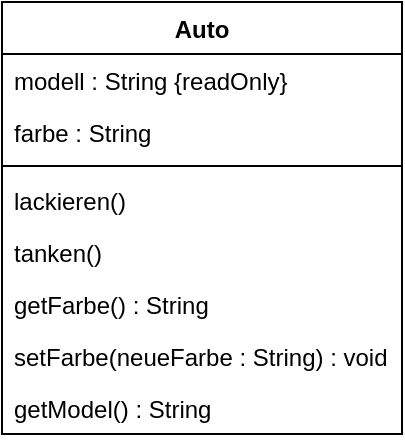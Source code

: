 <mxfile version="12.2.7" type="device" pages="1"><diagram id="aIYWneHh9yT1Cz0JThQu" name="Page-1"><mxGraphModel dx="1422" dy="921" grid="1" gridSize="10" guides="1" tooltips="1" connect="1" arrows="1" fold="1" page="1" pageScale="1" pageWidth="827" pageHeight="1169" math="0" shadow="0"><root><mxCell id="0"/><mxCell id="1" parent="0"/><mxCell id="RfxSVkxjxJ60IjP8c_Dt-1" value="Auto" style="swimlane;fontStyle=1;align=center;verticalAlign=top;childLayout=stackLayout;horizontal=1;startSize=26;horizontalStack=0;resizeParent=1;resizeParentMax=0;resizeLast=0;collapsible=1;marginBottom=0;" vertex="1" parent="1"><mxGeometry x="40" y="40" width="200" height="216" as="geometry"/></mxCell><mxCell id="RfxSVkxjxJ60IjP8c_Dt-2" value="modell : String {readOnly}" style="text;strokeColor=none;fillColor=none;align=left;verticalAlign=top;spacingLeft=4;spacingRight=4;overflow=hidden;rotatable=0;points=[[0,0.5],[1,0.5]];portConstraint=eastwest;" vertex="1" parent="RfxSVkxjxJ60IjP8c_Dt-1"><mxGeometry y="26" width="200" height="26" as="geometry"/></mxCell><mxCell id="RfxSVkxjxJ60IjP8c_Dt-5" value="farbe : String" style="text;strokeColor=none;fillColor=none;align=left;verticalAlign=top;spacingLeft=4;spacingRight=4;overflow=hidden;rotatable=0;points=[[0,0.5],[1,0.5]];portConstraint=eastwest;" vertex="1" parent="RfxSVkxjxJ60IjP8c_Dt-1"><mxGeometry y="52" width="200" height="26" as="geometry"/></mxCell><mxCell id="RfxSVkxjxJ60IjP8c_Dt-3" value="" style="line;strokeWidth=1;fillColor=none;align=left;verticalAlign=middle;spacingTop=-1;spacingLeft=3;spacingRight=3;rotatable=0;labelPosition=right;points=[];portConstraint=eastwest;" vertex="1" parent="RfxSVkxjxJ60IjP8c_Dt-1"><mxGeometry y="78" width="200" height="8" as="geometry"/></mxCell><mxCell id="RfxSVkxjxJ60IjP8c_Dt-6" value="lackieren()" style="text;strokeColor=none;fillColor=none;align=left;verticalAlign=top;spacingLeft=4;spacingRight=4;overflow=hidden;rotatable=0;points=[[0,0.5],[1,0.5]];portConstraint=eastwest;" vertex="1" parent="RfxSVkxjxJ60IjP8c_Dt-1"><mxGeometry y="86" width="200" height="26" as="geometry"/></mxCell><mxCell id="RfxSVkxjxJ60IjP8c_Dt-7" value="tanken()" style="text;strokeColor=none;fillColor=none;align=left;verticalAlign=top;spacingLeft=4;spacingRight=4;overflow=hidden;rotatable=0;points=[[0,0.5],[1,0.5]];portConstraint=eastwest;" vertex="1" parent="RfxSVkxjxJ60IjP8c_Dt-1"><mxGeometry y="112" width="200" height="26" as="geometry"/></mxCell><mxCell id="RfxSVkxjxJ60IjP8c_Dt-10" value="getFarbe() : String" style="text;strokeColor=none;fillColor=none;align=left;verticalAlign=top;spacingLeft=4;spacingRight=4;overflow=hidden;rotatable=0;points=[[0,0.5],[1,0.5]];portConstraint=eastwest;" vertex="1" parent="RfxSVkxjxJ60IjP8c_Dt-1"><mxGeometry y="138" width="200" height="26" as="geometry"/></mxCell><mxCell id="RfxSVkxjxJ60IjP8c_Dt-4" value="setFarbe(neueFarbe : String) : void" style="text;strokeColor=none;fillColor=none;align=left;verticalAlign=top;spacingLeft=4;spacingRight=4;overflow=hidden;rotatable=0;points=[[0,0.5],[1,0.5]];portConstraint=eastwest;" vertex="1" parent="RfxSVkxjxJ60IjP8c_Dt-1"><mxGeometry y="164" width="200" height="26" as="geometry"/></mxCell><mxCell id="RfxSVkxjxJ60IjP8c_Dt-11" value="getModel() : String" style="text;strokeColor=none;fillColor=none;align=left;verticalAlign=top;spacingLeft=4;spacingRight=4;overflow=hidden;rotatable=0;points=[[0,0.5],[1,0.5]];portConstraint=eastwest;" vertex="1" parent="RfxSVkxjxJ60IjP8c_Dt-1"><mxGeometry y="190" width="200" height="26" as="geometry"/></mxCell></root></mxGraphModel></diagram></mxfile>